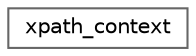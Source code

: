 digraph "类继承关系图"
{
 // INTERACTIVE_SVG=YES
 // LATEX_PDF_SIZE
  bgcolor="transparent";
  edge [fontname=Helvetica,fontsize=10,labelfontname=Helvetica,labelfontsize=10];
  node [fontname=Helvetica,fontsize=10,shape=box,height=0.2,width=0.4];
  rankdir="LR";
  Node0 [id="Node000000",label="xpath_context",height=0.2,width=0.4,color="grey40", fillcolor="white", style="filled",URL="$d6/de0/structxpath__context.html",tooltip=" "];
}
